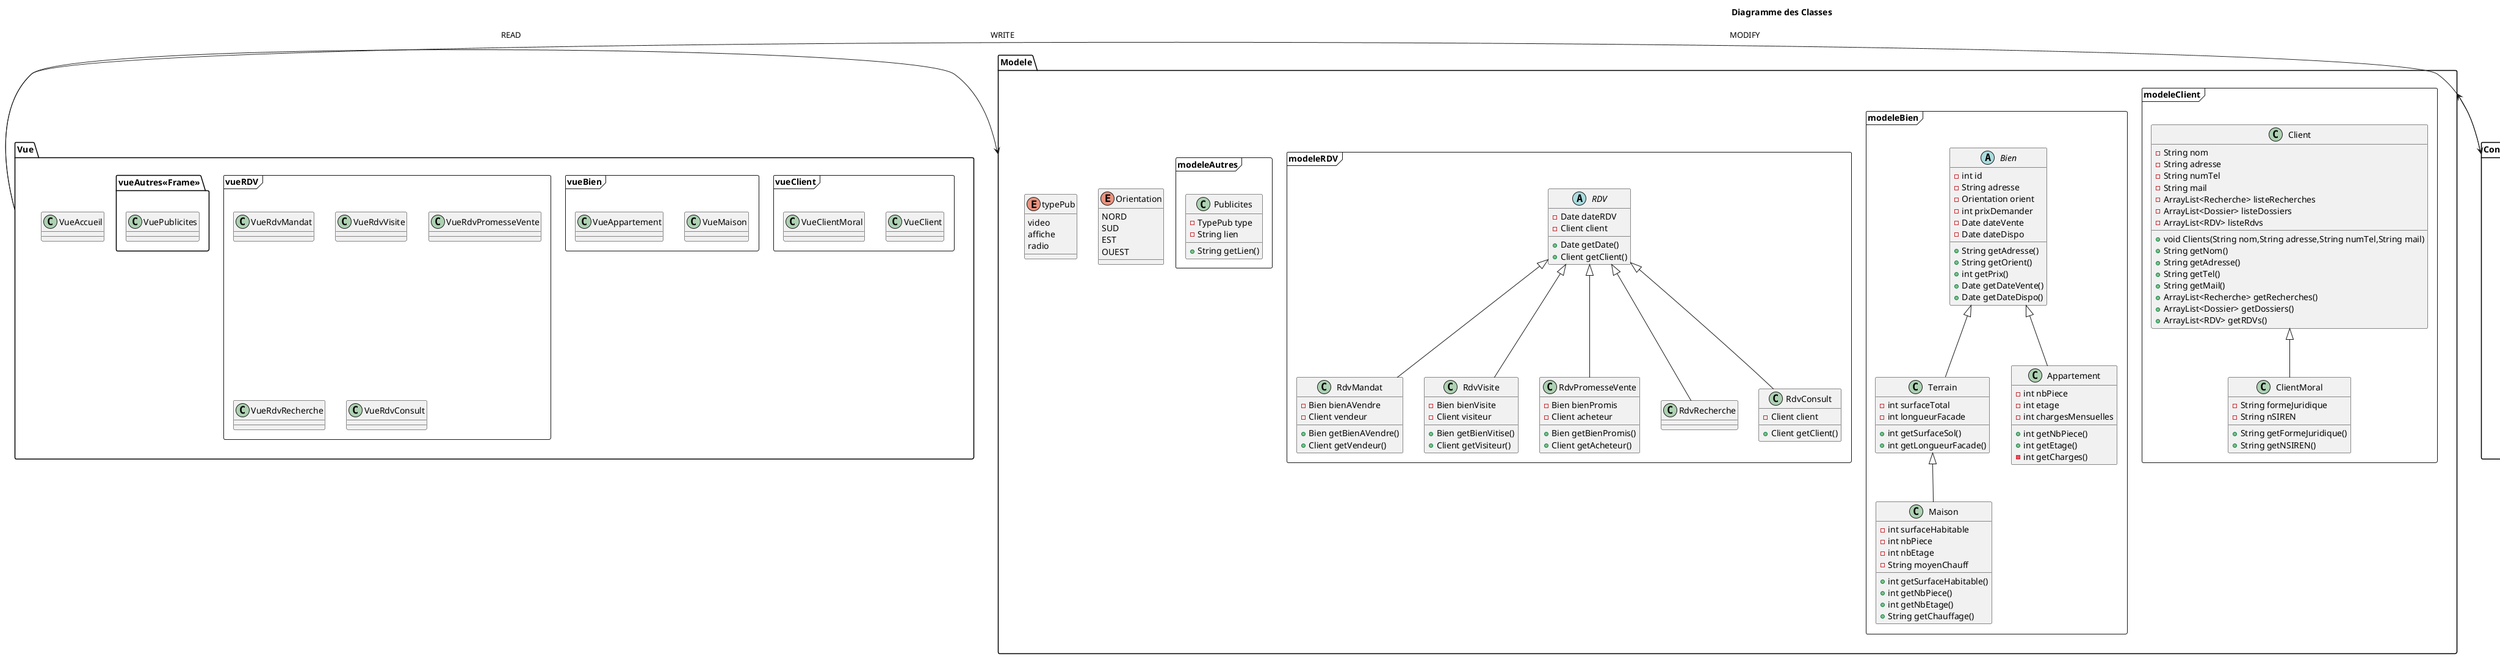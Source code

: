@startuml

title Diagramme des Classes

package Modele <<Folder>> {
    package modeleClient <<Frame>> {
        class Client {
          -String nom
          -String adresse
          -String numTel
          -String mail
          -ArrayList<Recherche> listeRecherches
          -ArrayList<Dossier> listeDossiers
          -ArrayList<RDV> listeRdvs
          +void Clients(String nom,String adresse,String numTel,String mail)
          +String getNom()
          +String getAdresse()
          +String getTel()
          +String getMail()
          +ArrayList<Recherche> getRecherches()
          +ArrayList<Dossier> getDossiers()
          +ArrayList<RDV> getRDVs()
        }

        class ClientMoral extends Client{
        -String formeJuridique
        +String getFormeJuridique()
        -String nSIREN
        +String getNSIREN()
        }
    }

    enum Orientation{
        NORD
        SUD
        EST
        OUEST
    }
    package modeleBien <<Frame>> {
        abstract Bien {
            -int id
            -String adresse
            -Orientation orient
            -int prixDemander
            -Date dateVente
            -Date dateDispo
            +String getAdresse()
            +String getOrient()
            +int getPrix()
            +Date getDateVente()
            +Date getDateDispo()
        }
        class Terrain extends Bien{
            -int surfaceTotal
            -int longueurFacade
            +int getSurfaceSol()
            +int getLongueurFacade()
        }
        class Maison extends Terrain{
            -int surfaceHabitable
            -int nbPiece
            -int nbEtage
            -String moyenChauff
            +int getSurfaceHabitable()
            +int getNbPiece()
            +int getNbEtage()
            +String getChauffage()
        }
        class Appartement extends Bien{
            -int nbPiece
            -int etage
            -int chargesMensuelles
            +int getNbPiece()
            +int getEtage()
            -int getCharges()
        }
    }

    package modeleRDV <<Frame>> {
        abstract RDV{
            -Date dateRDV
            -Client client
            +Date getDate()
            +Client getClient()
        }

        class RdvMandat extends RDV{
            -Bien bienAVendre
            -Client vendeur
            +Bien getBienAVendre()
            +Client getVendeur()
        }

        class RdvVisite extends RDV{
            -Bien bienVisite
            -Client visiteur
            +Bien getBienVitise()
            +Client getVisiteur()
        }

        class RdvPromesseVente extends RDV{
            -Bien bienPromis
            -Client acheteur
            +Bien getBienPromis()
            +Client getAcheteur()
        }

        class RdvRecherche extends RDV{
        }

        class RdvConsult extends RDV{
            -Client client
            +Client getClient()
        }
    }

    package modeleAutres <<Frame>> {
        class Publicites{
          -TypePub type
          -String lien
          +String getLien()

        }
    }
    enum typePub{
      video
      affiche
      radio
    }
}

package Vue <<Folder>> {
    class VueAccueil{

    }
    package vueClient <<Frame>> {
        class VueClient{
        }
        class VueClientMoral{
        }
    }
    package vueBien <<Frame>> {
        class VueMaison{
        }

        class VueAppartement{
        }
    }

    package vueRDV <<Frame>> {
        class VueRdvMandat{
        }

        class VueRdvVisite{
        }

        class VueRdvPromesseVente{
        }

        class VueRdvRecherche{
        }

        class VueRdvConsult{
        }
    }

    package vueAutres<<Frame>> {
        class VuePublicites{
        }
    }
}

package Controleur <<Folder>> {
    package controleurClient <<Frame>> {
        class ControleurClient{
        }
        class ControleuClientMoral{
        }
    }
    package controleurBien <<Frame>> {
        class ControleuMaison{
        }

        class ControleuAppartement{
        }
    }

    package controleurRDV <<Frame>> {
        class ControleuRdvMandat{
        }

        class ControleuRdvVisite{
        }

        class ControleuRdvPromesseVente{
        }

        class ControleuRdvRecherche{
        }

        class ControleuRdvConsult{
        }
    }

    package controleurAutres<<Frame>> {
        class ControleuPublicites{
        }
    }
}

Vue -> Modele : READ
Vue -> Controleur : WRITE
Controleur -> Modele : MODIFY

@enduml
